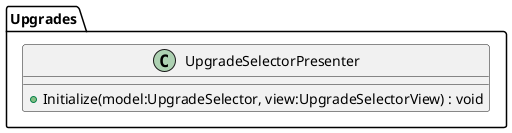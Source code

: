 @startuml
namespace Upgrades{
class UpgradeSelectorPresenter {
    + Initialize(model:UpgradeSelector, view:UpgradeSelectorView) : void
}
}
@enduml
